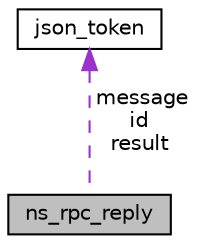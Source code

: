 digraph "ns_rpc_reply"
{
  edge [fontname="Helvetica",fontsize="10",labelfontname="Helvetica",labelfontsize="10"];
  node [fontname="Helvetica",fontsize="10",shape=record];
  Node1 [label="ns_rpc_reply",height=0.2,width=0.4,color="black", fillcolor="grey75", style="filled", fontcolor="black"];
  Node2 -> Node1 [dir="back",color="darkorchid3",fontsize="10",style="dashed",label=" message\nid\nresult" ,fontname="Helvetica"];
  Node2 [label="json_token",height=0.2,width=0.4,color="black", fillcolor="white", style="filled",URL="$structjson__token.html"];
}

